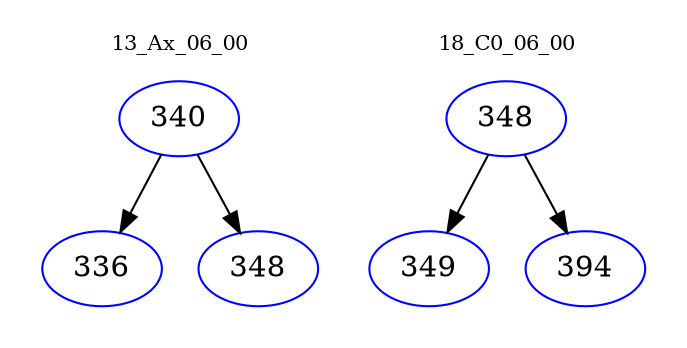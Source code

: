 digraph{
subgraph cluster_0 {
color = white
label = "13_Ax_06_00";
fontsize=10;
T0_340 [label="340", color="blue"]
T0_340 -> T0_336 [color="black"]
T0_336 [label="336", color="blue"]
T0_340 -> T0_348 [color="black"]
T0_348 [label="348", color="blue"]
}
subgraph cluster_1 {
color = white
label = "18_C0_06_00";
fontsize=10;
T1_348 [label="348", color="blue"]
T1_348 -> T1_349 [color="black"]
T1_349 [label="349", color="blue"]
T1_348 -> T1_394 [color="black"]
T1_394 [label="394", color="blue"]
}
}

